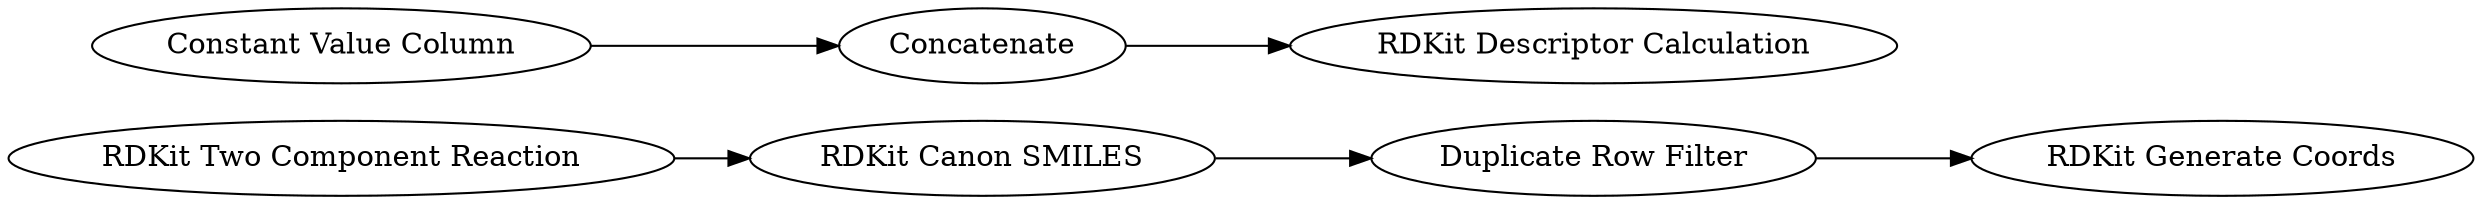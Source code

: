digraph {
	29 -> 112
	111 -> 114
	56 -> 111
	112 -> 165
	141 -> 29
	165 [label="RDKit Generate Coords"]
	112 [label="Duplicate Row Filter"]
	29 [label="RDKit Canon SMILES"]
	56 [label="Constant Value Column"]
	111 [label=Concatenate]
	114 [label="RDKit Descriptor Calculation"]
	141 [label="RDKit Two Component Reaction"]
	rankdir=LR
}
